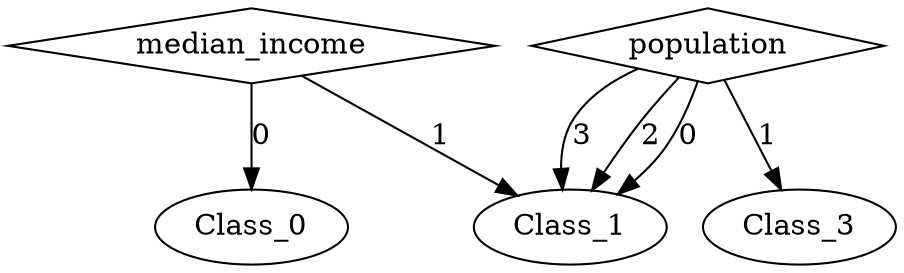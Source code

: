 digraph {
node [label=Class_1,style=""] Class_1
node [label=Class_0,style=""] Class_0
node [label=Class_1,style=""] Class_1
node [label=Class_1,style=""] Class_1
node [label=Class_3,style=""] Class_3
node [label=Class_1,style=""] Class_1
node [label=median_income,shape="diamond",style=""] 1
node [label=population,shape="diamond",style=""] 0

1 -> Class_1 [label="1"]
1 -> Class_0 [label="0"]
0 -> Class_1 [label="3"]
0 -> Class_1 [label="2"]
0 -> Class_3 [label="1"]
0 -> Class_1 [label="0"]
}
